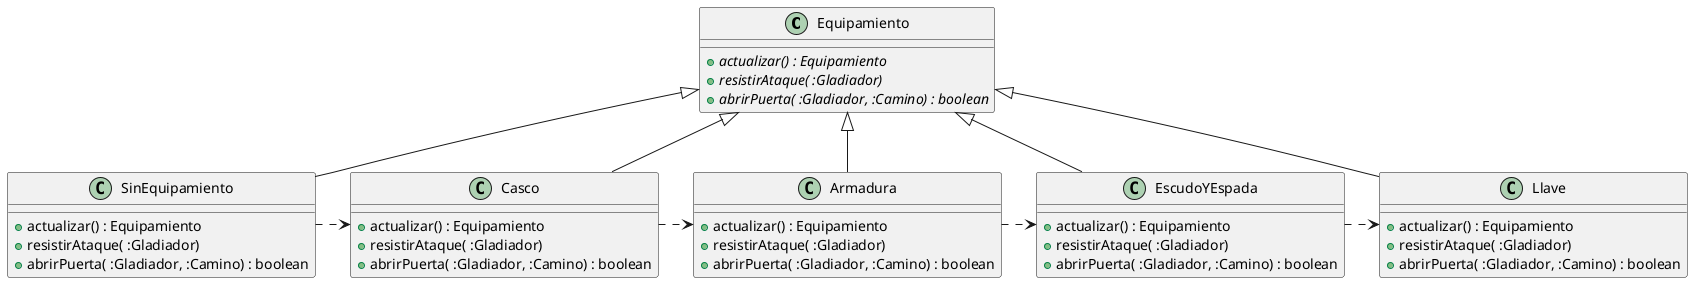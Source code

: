 @startuml
skinparam groupInheritance 1


Equipamiento <|-- SinEquipamiento
Equipamiento <|-- Casco
Equipamiento <|-- Armadura
Equipamiento <|-- EscudoYEspada
Equipamiento <|-- Llave

SinEquipamiento .> Casco
Casco .> Armadura
Armadura .> EscudoYEspada
EscudoYEspada .> Llave

Class Equipamiento{
    + {abstract} actualizar() : Equipamiento
    + {abstract} resistirAtaque( :Gladiador)
    + {abstract} abrirPuerta( :Gladiador, :Camino) : boolean
}

class SinEquipamiento{
    + actualizar() : Equipamiento
    + resistirAtaque( :Gladiador)
    + abrirPuerta( :Gladiador, :Camino) : boolean
}

class Casco{
    + actualizar() : Equipamiento
    + resistirAtaque( :Gladiador)
    + abrirPuerta( :Gladiador, :Camino) : boolean
}

class Armadura{
    + actualizar() : Equipamiento
    + resistirAtaque( :Gladiador)
    + abrirPuerta( :Gladiador, :Camino) : boolean
}

class EscudoYEspada{
    + actualizar() : Equipamiento
    + resistirAtaque( :Gladiador)
    + abrirPuerta( :Gladiador, :Camino) : boolean
}

class Llave {
    + actualizar() : Equipamiento
    + resistirAtaque( :Gladiador)
    + abrirPuerta( :Gladiador, :Camino) : boolean
}


@enduml